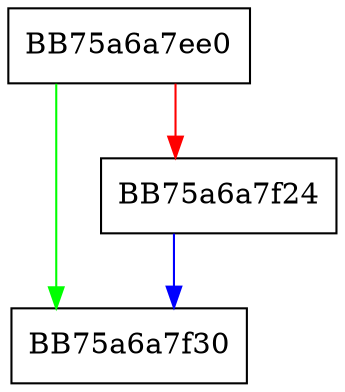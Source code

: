digraph toNumberThrows {
  node [shape="box"];
  graph [splines=ortho];
  BB75a6a7ee0 -> BB75a6a7f30 [color="green"];
  BB75a6a7ee0 -> BB75a6a7f24 [color="red"];
  BB75a6a7f24 -> BB75a6a7f30 [color="blue"];
}